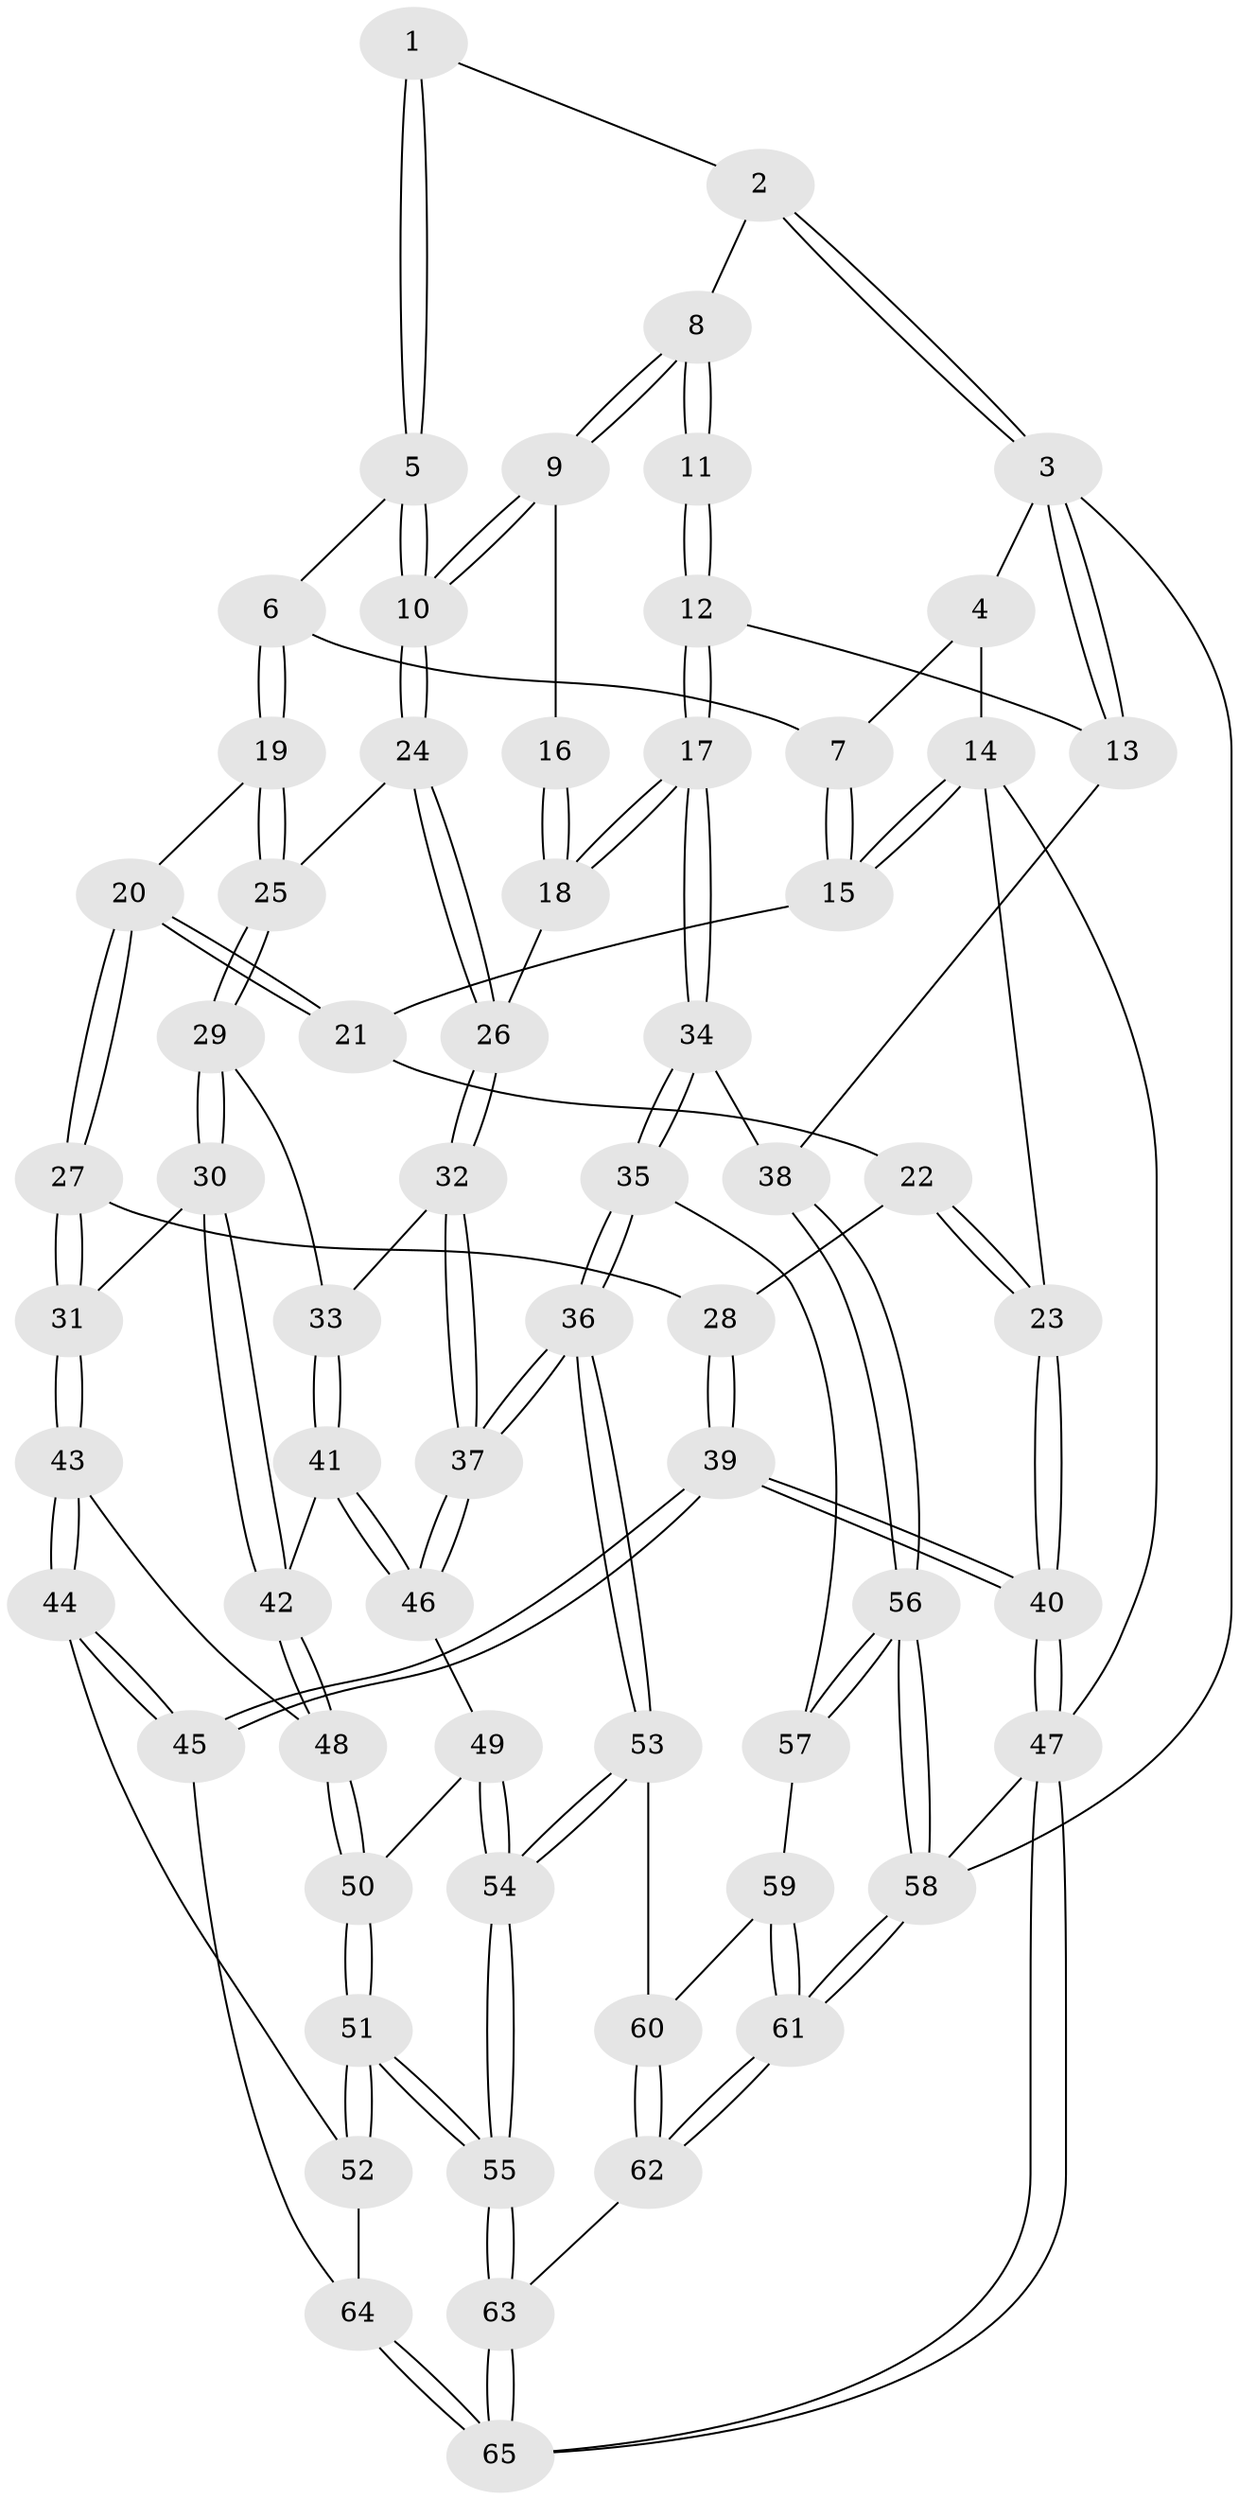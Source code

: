 // Generated by graph-tools (version 1.1) at 2025/51/03/09/25 03:51:07]
// undirected, 65 vertices, 159 edges
graph export_dot {
graph [start="1"]
  node [color=gray90,style=filled];
  1 [pos="+0.6126294436207943+0"];
  2 [pos="+0.8488549748117674+0"];
  3 [pos="+1+0"];
  4 [pos="+0.1885311116895582+0"];
  5 [pos="+0.5782339532356919+0.13024323637626728"];
  6 [pos="+0.48139395063360935+0.15564793321711112"];
  7 [pos="+0.18101113344354375+0.10414624904097833"];
  8 [pos="+0.8762985473408889+0.12559857172911776"];
  9 [pos="+0.5884259720657777+0.1443431651598153"];
  10 [pos="+0.5854353112970702+0.14385817970619463"];
  11 [pos="+0.9098535182172496+0.20482383930900078"];
  12 [pos="+0.9679440696795748+0.22345617077165142"];
  13 [pos="+1+0.17484507752120307"];
  14 [pos="+0+0.21386751728958825"];
  15 [pos="+0.16079117454019928+0.1417809947342227"];
  16 [pos="+0.8704900815003118+0.21992103294694837"];
  17 [pos="+0.8632105006823261+0.4757639013684793"];
  18 [pos="+0.7481340581312396+0.39652991261927245"];
  19 [pos="+0.28792159379087584+0.36087412161750154"];
  20 [pos="+0.265751220898569+0.3586104061525239"];
  21 [pos="+0.16518293665082665+0.1605787768433186"];
  22 [pos="+0.028372233180386817+0.38577113441248134"];
  23 [pos="+0+0.3379805690958644"];
  24 [pos="+0.6125335807964051+0.3076185862846504"];
  25 [pos="+0.36626983643961974+0.41013932448002693"];
  26 [pos="+0.6522548186119868+0.3718634523032643"];
  27 [pos="+0.1719534685691765+0.4561045344448172"];
  28 [pos="+0.13663538884300838+0.45842500264463126"];
  29 [pos="+0.3908755251470872+0.4705337858319849"];
  30 [pos="+0.3347223065515419+0.5641480743740398"];
  31 [pos="+0.22826318013257516+0.5778986904232161"];
  32 [pos="+0.5996950521151807+0.48410288485303277"];
  33 [pos="+0.45309185006954+0.5111699459027527"];
  34 [pos="+0.9152971849510052+0.5472398047463976"];
  35 [pos="+0.7553655862866364+0.7099827946080753"];
  36 [pos="+0.6921559949033946+0.7419609762342827"];
  37 [pos="+0.6275184067187984+0.7035454721658255"];
  38 [pos="+1+0.5800922634529252"];
  39 [pos="+0+0.7703800360264538"];
  40 [pos="+0+0.7898926846025714"];
  41 [pos="+0.4507128857560075+0.6639310664209623"];
  42 [pos="+0.4047761111903751+0.665032728555053"];
  43 [pos="+0.20555739870774364+0.7045749101043086"];
  44 [pos="+0.19872623636687223+0.7089961670803273"];
  45 [pos="+0+0.7710068591221458"];
  46 [pos="+0.5350550419523663+0.7100407224219999"];
  47 [pos="+0+1"];
  48 [pos="+0.3084758326498199+0.7245057687692823"];
  49 [pos="+0.5075402976752622+0.7480645666735043"];
  50 [pos="+0.34415406790888825+0.7999428785371321"];
  51 [pos="+0.3649701886024581+0.9201889568674548"];
  52 [pos="+0.2697785275628823+0.9069469490442941"];
  53 [pos="+0.6936805042945747+0.8021109720041317"];
  54 [pos="+0.41750910695128257+0.9330800652394399"];
  55 [pos="+0.40363986001038704+0.9516282937309347"];
  56 [pos="+1+0.7982206350232264"];
  57 [pos="+0.9578014106833188+0.8400966075622762"];
  58 [pos="+1+1"];
  59 [pos="+0.8806725054168187+0.9130532665136908"];
  60 [pos="+0.6980572564431909+0.8272408237317336"];
  61 [pos="+0.9090169620406104+1"];
  62 [pos="+0.6356357723343218+1"];
  63 [pos="+0.47931930803907374+1"];
  64 [pos="+0.20522163190877177+0.9273693808884349"];
  65 [pos="+0.061970029774275875+1"];
  1 -- 2;
  1 -- 5;
  1 -- 5;
  2 -- 3;
  2 -- 3;
  2 -- 8;
  3 -- 4;
  3 -- 13;
  3 -- 13;
  3 -- 58;
  4 -- 7;
  4 -- 14;
  5 -- 6;
  5 -- 10;
  5 -- 10;
  6 -- 7;
  6 -- 19;
  6 -- 19;
  7 -- 15;
  7 -- 15;
  8 -- 9;
  8 -- 9;
  8 -- 11;
  8 -- 11;
  9 -- 10;
  9 -- 10;
  9 -- 16;
  10 -- 24;
  10 -- 24;
  11 -- 12;
  11 -- 12;
  12 -- 13;
  12 -- 17;
  12 -- 17;
  13 -- 38;
  14 -- 15;
  14 -- 15;
  14 -- 23;
  14 -- 47;
  15 -- 21;
  16 -- 18;
  16 -- 18;
  17 -- 18;
  17 -- 18;
  17 -- 34;
  17 -- 34;
  18 -- 26;
  19 -- 20;
  19 -- 25;
  19 -- 25;
  20 -- 21;
  20 -- 21;
  20 -- 27;
  20 -- 27;
  21 -- 22;
  22 -- 23;
  22 -- 23;
  22 -- 28;
  23 -- 40;
  23 -- 40;
  24 -- 25;
  24 -- 26;
  24 -- 26;
  25 -- 29;
  25 -- 29;
  26 -- 32;
  26 -- 32;
  27 -- 28;
  27 -- 31;
  27 -- 31;
  28 -- 39;
  28 -- 39;
  29 -- 30;
  29 -- 30;
  29 -- 33;
  30 -- 31;
  30 -- 42;
  30 -- 42;
  31 -- 43;
  31 -- 43;
  32 -- 33;
  32 -- 37;
  32 -- 37;
  33 -- 41;
  33 -- 41;
  34 -- 35;
  34 -- 35;
  34 -- 38;
  35 -- 36;
  35 -- 36;
  35 -- 57;
  36 -- 37;
  36 -- 37;
  36 -- 53;
  36 -- 53;
  37 -- 46;
  37 -- 46;
  38 -- 56;
  38 -- 56;
  39 -- 40;
  39 -- 40;
  39 -- 45;
  39 -- 45;
  40 -- 47;
  40 -- 47;
  41 -- 42;
  41 -- 46;
  41 -- 46;
  42 -- 48;
  42 -- 48;
  43 -- 44;
  43 -- 44;
  43 -- 48;
  44 -- 45;
  44 -- 45;
  44 -- 52;
  45 -- 64;
  46 -- 49;
  47 -- 65;
  47 -- 65;
  47 -- 58;
  48 -- 50;
  48 -- 50;
  49 -- 50;
  49 -- 54;
  49 -- 54;
  50 -- 51;
  50 -- 51;
  51 -- 52;
  51 -- 52;
  51 -- 55;
  51 -- 55;
  52 -- 64;
  53 -- 54;
  53 -- 54;
  53 -- 60;
  54 -- 55;
  54 -- 55;
  55 -- 63;
  55 -- 63;
  56 -- 57;
  56 -- 57;
  56 -- 58;
  56 -- 58;
  57 -- 59;
  58 -- 61;
  58 -- 61;
  59 -- 60;
  59 -- 61;
  59 -- 61;
  60 -- 62;
  60 -- 62;
  61 -- 62;
  61 -- 62;
  62 -- 63;
  63 -- 65;
  63 -- 65;
  64 -- 65;
  64 -- 65;
}
